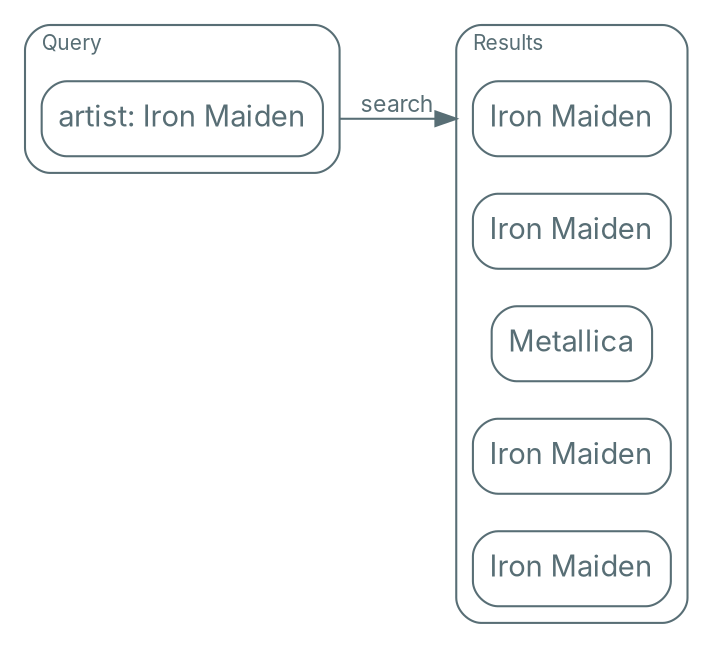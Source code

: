 digraph {
    compound=true
    bgcolor=transparent
    rankdir=LR

    // Default theme: enabled
    node[shape="rectangle" style="rounded,filled" color="#586E75" fillcolor="#ffffff" fontcolor="#586E75" fontname="Inter,Arial"]
    edge[color="#586E75" fontcolor="#586E75" fontname="Inter,Arial" fontsize=11]

    subgraph cluster_0 {
        color="#586E75"
        style=rounded
        fontcolor="#586E75"
        fontname="Inter,Arial"
        fontsize=10
        labeljust=l
        label=Query

        Maiden[label="artist: Iron Maiden"]
    }

    subgraph cluster_1 {
        color="#586E75"
        style=rounded
        fontcolor="#586E75"
        fontname="Inter,Arial"
        fontsize=10
        labeljust=l
        label=Results

        Maiden1[label="Iron Maiden"]
        Maiden2[label="Iron Maiden"]
        Metallica[label="Metallica"]
        Maiden3[label="Iron Maiden"]
        Maiden4[label="Iron Maiden"]

    }

    Maiden -> Maiden1[label="search" ltail=cluster_0 lhead=cluster_1]
}

